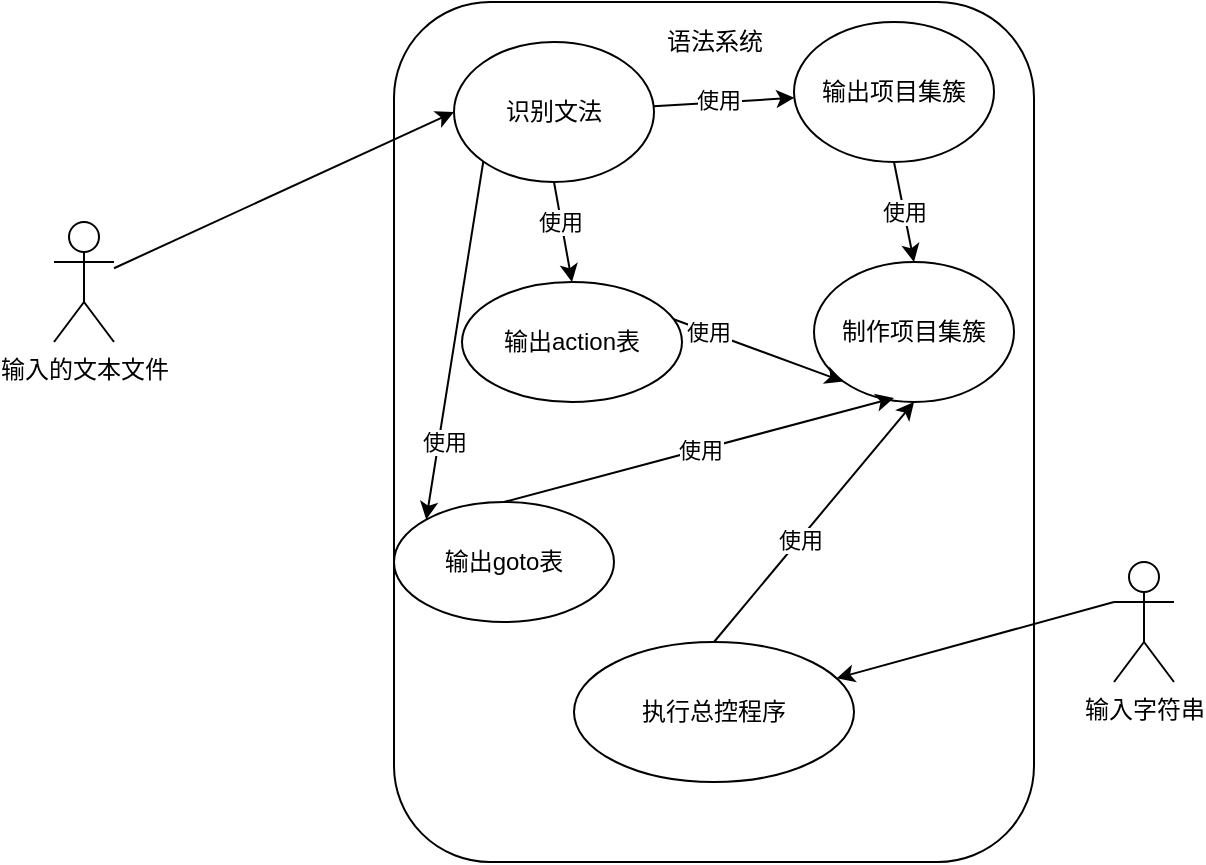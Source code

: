 <mxfile>
    <diagram id="LQBaAz6AXYF-VPjqmH7Y" name="第 1 页">
        <mxGraphModel dx="663" dy="680" grid="1" gridSize="10" guides="1" tooltips="1" connect="1" arrows="1" fold="1" page="1" pageScale="1" pageWidth="827" pageHeight="1169" math="0" shadow="0">
            <root>
                <mxCell id="0"/>
                <mxCell id="1" parent="0"/>
                <mxCell id="7" value="" style="rounded=1;whiteSpace=wrap;html=1;" vertex="1" parent="1">
                    <mxGeometry x="270" width="320" height="430" as="geometry"/>
                </mxCell>
                <mxCell id="19" style="edgeStyle=none;html=1;exitX=0;exitY=0.333;exitDx=0;exitDy=0;exitPerimeter=0;" edge="1" parent="1" source="2" target="6">
                    <mxGeometry relative="1" as="geometry"/>
                </mxCell>
                <mxCell id="2" value="输入字符串" style="shape=umlActor;html=1;verticalLabelPosition=bottom;verticalAlign=top;align=center;" vertex="1" parent="1">
                    <mxGeometry x="630" y="280" width="30" height="60" as="geometry"/>
                </mxCell>
                <mxCell id="16" style="edgeStyle=none;html=1;" edge="1" parent="1" source="4" target="5">
                    <mxGeometry relative="1" as="geometry"/>
                </mxCell>
                <mxCell id="24" value="使用" style="edgeLabel;html=1;align=center;verticalAlign=middle;resizable=0;points=[];" vertex="1" connectable="0" parent="16">
                    <mxGeometry x="-0.092" y="1" relative="1" as="geometry">
                        <mxPoint as="offset"/>
                    </mxGeometry>
                </mxCell>
                <mxCell id="31" style="edgeStyle=none;html=1;exitX=0.5;exitY=1;exitDx=0;exitDy=0;entryX=0.5;entryY=0;entryDx=0;entryDy=0;" edge="1" parent="1" source="4" target="20">
                    <mxGeometry relative="1" as="geometry"/>
                </mxCell>
                <mxCell id="32" value="使用" style="edgeLabel;html=1;align=center;verticalAlign=middle;resizable=0;points=[];" vertex="1" connectable="0" parent="31">
                    <mxGeometry x="-0.204" y="-1" relative="1" as="geometry">
                        <mxPoint as="offset"/>
                    </mxGeometry>
                </mxCell>
                <mxCell id="34" style="edgeStyle=none;html=1;exitX=0;exitY=1;exitDx=0;exitDy=0;entryX=0;entryY=0;entryDx=0;entryDy=0;" edge="1" parent="1" source="4" target="21">
                    <mxGeometry relative="1" as="geometry"/>
                </mxCell>
                <mxCell id="35" value="使用" style="edgeLabel;html=1;align=center;verticalAlign=middle;resizable=0;points=[];" vertex="1" connectable="0" parent="34">
                    <mxGeometry x="0.557" y="2" relative="1" as="geometry">
                        <mxPoint as="offset"/>
                    </mxGeometry>
                </mxCell>
                <mxCell id="4" value="识别文法" style="ellipse;whiteSpace=wrap;html=1;" vertex="1" parent="1">
                    <mxGeometry x="300" y="20" width="100" height="70" as="geometry"/>
                </mxCell>
                <mxCell id="30" value="使用" style="edgeStyle=none;html=1;exitX=0.5;exitY=1;exitDx=0;exitDy=0;entryX=0.5;entryY=0;entryDx=0;entryDy=0;" edge="1" parent="1" source="5" target="17">
                    <mxGeometry relative="1" as="geometry"/>
                </mxCell>
                <mxCell id="5" value="输出项目集簇" style="ellipse;whiteSpace=wrap;html=1;" vertex="1" parent="1">
                    <mxGeometry x="470" y="10" width="100" height="70" as="geometry"/>
                </mxCell>
                <mxCell id="36" style="edgeStyle=none;html=1;exitX=0.5;exitY=0;exitDx=0;exitDy=0;entryX=0.5;entryY=1;entryDx=0;entryDy=0;" edge="1" parent="1" source="6" target="17">
                    <mxGeometry relative="1" as="geometry"/>
                </mxCell>
                <mxCell id="37" value="使用" style="edgeLabel;html=1;align=center;verticalAlign=middle;resizable=0;points=[];" vertex="1" connectable="0" parent="36">
                    <mxGeometry x="-0.146" relative="1" as="geometry">
                        <mxPoint as="offset"/>
                    </mxGeometry>
                </mxCell>
                <mxCell id="6" value="执行总控程序" style="ellipse;whiteSpace=wrap;html=1;" vertex="1" parent="1">
                    <mxGeometry x="360" y="320" width="140" height="70" as="geometry"/>
                </mxCell>
                <mxCell id="14" style="edgeStyle=none;html=1;entryX=0;entryY=0.5;entryDx=0;entryDy=0;" edge="1" parent="1" source="10" target="4">
                    <mxGeometry relative="1" as="geometry"/>
                </mxCell>
                <mxCell id="10" value="输入的文本文件" style="shape=umlActor;html=1;verticalLabelPosition=bottom;verticalAlign=top;align=center;" vertex="1" parent="1">
                    <mxGeometry x="100" y="110" width="30" height="60" as="geometry"/>
                </mxCell>
                <mxCell id="17" value="制作项目集簇" style="ellipse;whiteSpace=wrap;html=1;" vertex="1" parent="1">
                    <mxGeometry x="480" y="130" width="100" height="70" as="geometry"/>
                </mxCell>
                <mxCell id="27" value="使用" style="edgeStyle=none;html=1;exitX=0.5;exitY=0;exitDx=0;exitDy=0;entryX=0;entryY=1;entryDx=0;entryDy=0;" edge="1" parent="1" source="20" target="17">
                    <mxGeometry relative="1" as="geometry">
                        <Array as="points"/>
                    </mxGeometry>
                </mxCell>
                <mxCell id="20" value="输出action表" style="ellipse;whiteSpace=wrap;html=1;" vertex="1" parent="1">
                    <mxGeometry x="304" y="140" width="110" height="60" as="geometry"/>
                </mxCell>
                <mxCell id="29" value="使用" style="edgeStyle=none;html=1;exitX=0.5;exitY=0;exitDx=0;exitDy=0;entryX=0.4;entryY=0.971;entryDx=0;entryDy=0;entryPerimeter=0;" edge="1" parent="1" source="21" target="17">
                    <mxGeometry relative="1" as="geometry"/>
                </mxCell>
                <mxCell id="21" value="输出goto表" style="ellipse;whiteSpace=wrap;html=1;" vertex="1" parent="1">
                    <mxGeometry x="270" y="250" width="110" height="60" as="geometry"/>
                </mxCell>
                <mxCell id="38" value="语法系统" style="text;html=1;align=center;verticalAlign=middle;resizable=0;points=[];autosize=1;strokeColor=none;" vertex="1" parent="1">
                    <mxGeometry x="400" y="10" width="60" height="20" as="geometry"/>
                </mxCell>
            </root>
        </mxGraphModel>
    </diagram>
</mxfile>